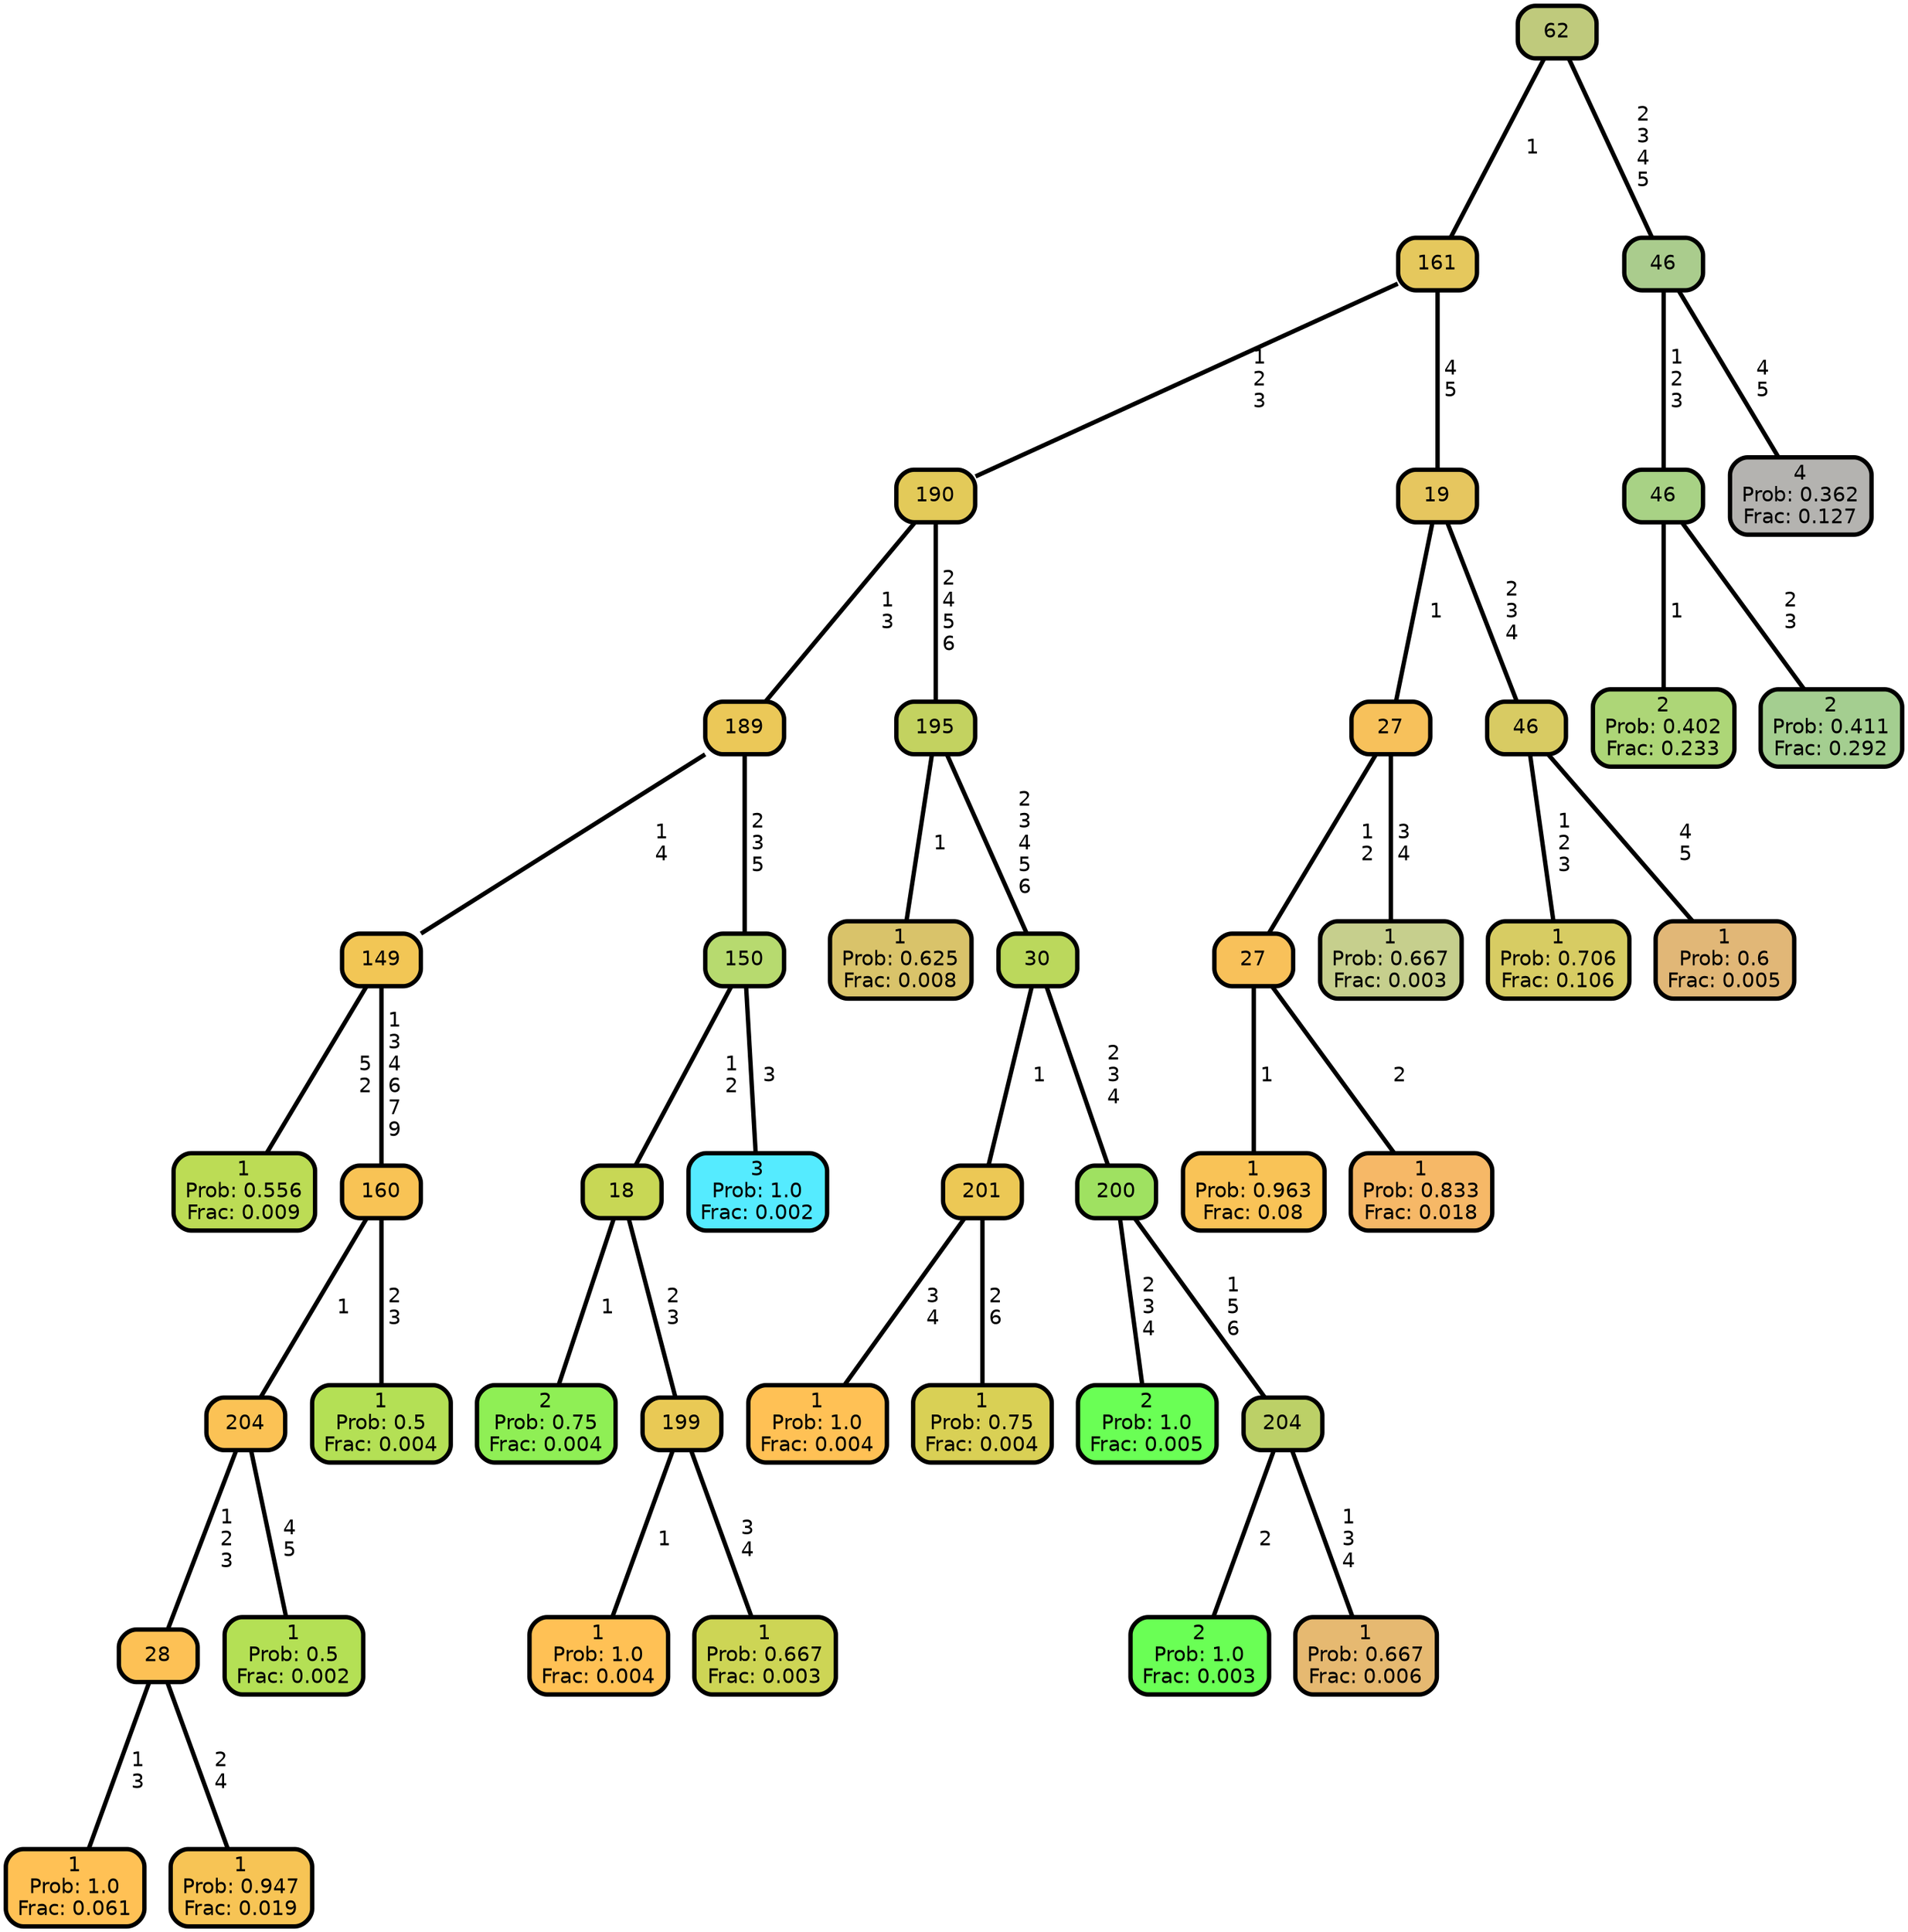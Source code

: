 graph Tree {
node [shape=box, style="filled, rounded",color="black",penwidth="3",fontcolor="black",                 fontname=helvetica] ;
graph [ranksep="0 equally", splines=straight,                 bgcolor=transparent, dpi=200] ;
edge [fontname=helvetica, color=black] ;
0 [label="1
Prob: 0.556
Frac: 0.009", fillcolor="#bcdc55"] ;
1 [label="149", fillcolor="#f2c655"] ;
2 [label="1
Prob: 1.0
Frac: 0.061", fillcolor="#ffc155"] ;
3 [label="28", fillcolor="#fdc155"] ;
4 [label="1
Prob: 0.947
Frac: 0.019", fillcolor="#f7c455"] ;
5 [label="204", fillcolor="#fbc255"] ;
6 [label="1
Prob: 0.5
Frac: 0.002", fillcolor="#b4e055"] ;
7 [label="160", fillcolor="#f8c355"] ;
8 [label="1
Prob: 0.5
Frac: 0.004", fillcolor="#b4e055"] ;
9 [label="189", fillcolor="#ebc858"] ;
10 [label="2
Prob: 0.75
Frac: 0.004", fillcolor="#8fef55"] ;
11 [label="18", fillcolor="#c8d755"] ;
12 [label="1
Prob: 1.0
Frac: 0.004", fillcolor="#ffc155"] ;
13 [label="199", fillcolor="#e9c955"] ;
14 [label="1
Prob: 0.667
Frac: 0.003", fillcolor="#cdd555"] ;
15 [label="150", fillcolor="#b7da6f"] ;
16 [label="3
Prob: 1.0
Frac: 0.002", fillcolor="#55ebff"] ;
17 [label="190", fillcolor="#e3ca59"] ;
18 [label="1
Prob: 0.625
Frac: 0.008", fillcolor="#d9c36a"] ;
19 [label="195", fillcolor="#c3d260"] ;
20 [label="1
Prob: 1.0
Frac: 0.004", fillcolor="#ffc155"] ;
21 [label="201", fillcolor="#ecc855"] ;
22 [label="1
Prob: 0.75
Frac: 0.004", fillcolor="#d9d055"] ;
23 [label="30", fillcolor="#bbd85c"] ;
24 [label="2
Prob: 1.0
Frac: 0.005", fillcolor="#6aff55"] ;
25 [label="200", fillcolor="#9fe161"] ;
26 [label="2
Prob: 1.0
Frac: 0.003", fillcolor="#6aff55"] ;
27 [label="204", fillcolor="#bcd067"] ;
28 [label="1
Prob: 0.667
Frac: 0.006", fillcolor="#e6b971"] ;
29 [label="161", fillcolor="#e5c85d"] ;
30 [label="1
Prob: 0.963
Frac: 0.08", fillcolor="#f9c357"] ;
31 [label="27", fillcolor="#f8c15a"] ;
32 [label="1
Prob: 0.833
Frac: 0.018", fillcolor="#f6b867"] ;
33 [label="27", fillcolor="#f7c15b"] ;
34 [label="1
Prob: 0.667
Frac: 0.003", fillcolor="#c6cf8d"] ;
35 [label="19", fillcolor="#e6c65f"] ;
36 [label="1
Prob: 0.706
Frac: 0.106", fillcolor="#d7cc63"] ;
37 [label="46", fillcolor="#d8cb63"] ;
38 [label="1
Prob: 0.6
Frac: 0.005", fillcolor="#e1b777"] ;
39 [label="62", fillcolor="#bfca7c"] ;
40 [label="2
Prob: 0.402
Frac: 0.233", fillcolor="#add677"] ;
41 [label="46", fillcolor="#a8d285"] ;
42 [label="2
Prob: 0.411
Frac: 0.292", fillcolor="#a4ce90"] ;
43 [label="46", fillcolor="#aacc8d"] ;
44 [label="4
Prob: 0.362
Frac: 0.127", fillcolor="#b4b3b0"] ;
1 -- 0 [label=" 5\n 2",penwidth=3] ;
1 -- 7 [label=" 1\n 3\n 4\n 6\n 7\n 9",penwidth=3] ;
3 -- 2 [label=" 1\n 3",penwidth=3] ;
3 -- 4 [label=" 2\n 4",penwidth=3] ;
5 -- 3 [label=" 1\n 2\n 3",penwidth=3] ;
5 -- 6 [label=" 4\n 5",penwidth=3] ;
7 -- 5 [label=" 1",penwidth=3] ;
7 -- 8 [label=" 2\n 3",penwidth=3] ;
9 -- 1 [label=" 1\n 4",penwidth=3] ;
9 -- 15 [label=" 2\n 3\n 5",penwidth=3] ;
11 -- 10 [label=" 1",penwidth=3] ;
11 -- 13 [label=" 2\n 3",penwidth=3] ;
13 -- 12 [label=" 1",penwidth=3] ;
13 -- 14 [label=" 3\n 4",penwidth=3] ;
15 -- 11 [label=" 1\n 2",penwidth=3] ;
15 -- 16 [label=" 3",penwidth=3] ;
17 -- 9 [label=" 1\n 3",penwidth=3] ;
17 -- 19 [label=" 2\n 4\n 5\n 6",penwidth=3] ;
19 -- 18 [label=" 1",penwidth=3] ;
19 -- 23 [label=" 2\n 3\n 4\n 5\n 6",penwidth=3] ;
21 -- 20 [label=" 3\n 4",penwidth=3] ;
21 -- 22 [label=" 2\n 6",penwidth=3] ;
23 -- 21 [label=" 1",penwidth=3] ;
23 -- 25 [label=" 2\n 3\n 4",penwidth=3] ;
25 -- 24 [label=" 2\n 3\n 4",penwidth=3] ;
25 -- 27 [label=" 1\n 5\n 6",penwidth=3] ;
27 -- 26 [label=" 2",penwidth=3] ;
27 -- 28 [label=" 1\n 3\n 4",penwidth=3] ;
29 -- 17 [label=" 1\n 2\n 3",penwidth=3] ;
29 -- 35 [label=" 4\n 5",penwidth=3] ;
31 -- 30 [label=" 1",penwidth=3] ;
31 -- 32 [label=" 2",penwidth=3] ;
33 -- 31 [label=" 1\n 2",penwidth=3] ;
33 -- 34 [label=" 3\n 4",penwidth=3] ;
35 -- 33 [label=" 1",penwidth=3] ;
35 -- 37 [label=" 2\n 3\n 4",penwidth=3] ;
37 -- 36 [label=" 1\n 2\n 3",penwidth=3] ;
37 -- 38 [label=" 4\n 5",penwidth=3] ;
39 -- 29 [label=" 1",penwidth=3] ;
39 -- 43 [label=" 2\n 3\n 4\n 5",penwidth=3] ;
41 -- 40 [label=" 1",penwidth=3] ;
41 -- 42 [label=" 2\n 3",penwidth=3] ;
43 -- 41 [label=" 1\n 2\n 3",penwidth=3] ;
43 -- 44 [label=" 4\n 5",penwidth=3] ;
{rank = same;}}